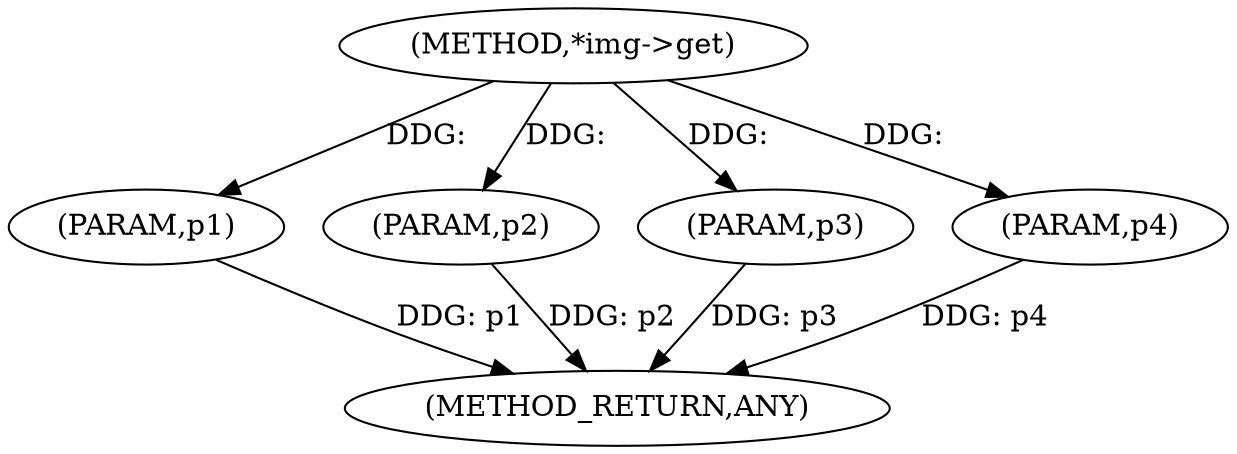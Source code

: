 digraph "*img-&gt;get" {  
"100614" [label = <(METHOD,*img-&gt;get)> ]
"100619" [label = <(METHOD_RETURN,ANY)> ]
"100615" [label = <(PARAM,p1)> ]
"100616" [label = <(PARAM,p2)> ]
"100617" [label = <(PARAM,p3)> ]
"100618" [label = <(PARAM,p4)> ]
  "100615" -> "100619"  [ label = "DDG: p1"] 
  "100616" -> "100619"  [ label = "DDG: p2"] 
  "100617" -> "100619"  [ label = "DDG: p3"] 
  "100618" -> "100619"  [ label = "DDG: p4"] 
  "100614" -> "100615"  [ label = "DDG: "] 
  "100614" -> "100616"  [ label = "DDG: "] 
  "100614" -> "100617"  [ label = "DDG: "] 
  "100614" -> "100618"  [ label = "DDG: "] 
}
